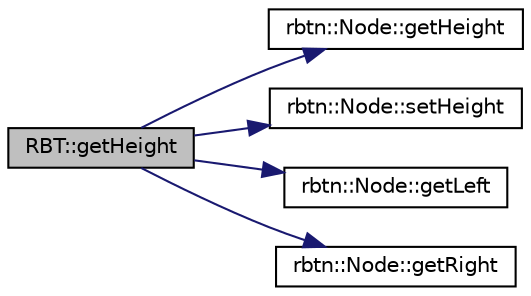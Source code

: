 digraph "RBT::getHeight"
{
  edge [fontname="Helvetica",fontsize="10",labelfontname="Helvetica",labelfontsize="10"];
  node [fontname="Helvetica",fontsize="10",shape=record];
  rankdir="LR";
  Node1 [label="RBT::getHeight",height=0.2,width=0.4,color="black", fillcolor="grey75", style="filled", fontcolor="black"];
  Node1 -> Node2 [color="midnightblue",fontsize="10",style="solid",fontname="Helvetica"];
  Node2 [label="rbtn::Node::getHeight",height=0.2,width=0.4,color="black", fillcolor="white", style="filled",URL="$classrbtn_1_1_node.html#a697ea8feefdfc055f1f357fab6c32984"];
  Node1 -> Node3 [color="midnightblue",fontsize="10",style="solid",fontname="Helvetica"];
  Node3 [label="rbtn::Node::setHeight",height=0.2,width=0.4,color="black", fillcolor="white", style="filled",URL="$classrbtn_1_1_node.html#a2fdfb3c4cf783e4cbb2713e76ab43d98"];
  Node1 -> Node4 [color="midnightblue",fontsize="10",style="solid",fontname="Helvetica"];
  Node4 [label="rbtn::Node::getLeft",height=0.2,width=0.4,color="black", fillcolor="white", style="filled",URL="$classrbtn_1_1_node.html#af844c782f87cda64776c458085768708"];
  Node1 -> Node5 [color="midnightblue",fontsize="10",style="solid",fontname="Helvetica"];
  Node5 [label="rbtn::Node::getRight",height=0.2,width=0.4,color="black", fillcolor="white", style="filled",URL="$classrbtn_1_1_node.html#ae8a40794133898ef4cbd291910a8d501"];
}
